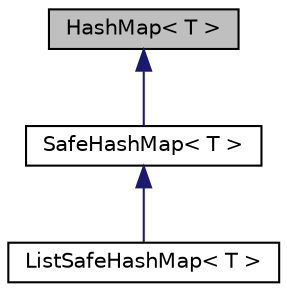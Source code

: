 digraph "HashMap&lt; T &gt;"
{
  edge [fontname="Helvetica",fontsize="10",labelfontname="Helvetica",labelfontsize="10"];
  node [fontname="Helvetica",fontsize="10",shape=record];
  Node1 [label="HashMap\< T \>",height=0.2,width=0.4,color="black", fillcolor="grey75", style="filled", fontcolor="black"];
  Node1 -> Node2 [dir="back",color="midnightblue",fontsize="10",style="solid",fontname="Helvetica"];
  Node2 [label="SafeHashMap\< T \>",height=0.2,width=0.4,color="black", fillcolor="white", style="filled",URL="$classSafeHashMap.html"];
  Node2 -> Node3 [dir="back",color="midnightblue",fontsize="10",style="solid",fontname="Helvetica"];
  Node3 [label="ListSafeHashMap\< T \>",height=0.2,width=0.4,color="black", fillcolor="white", style="filled",URL="$structListSafeHashMap.html"];
}
